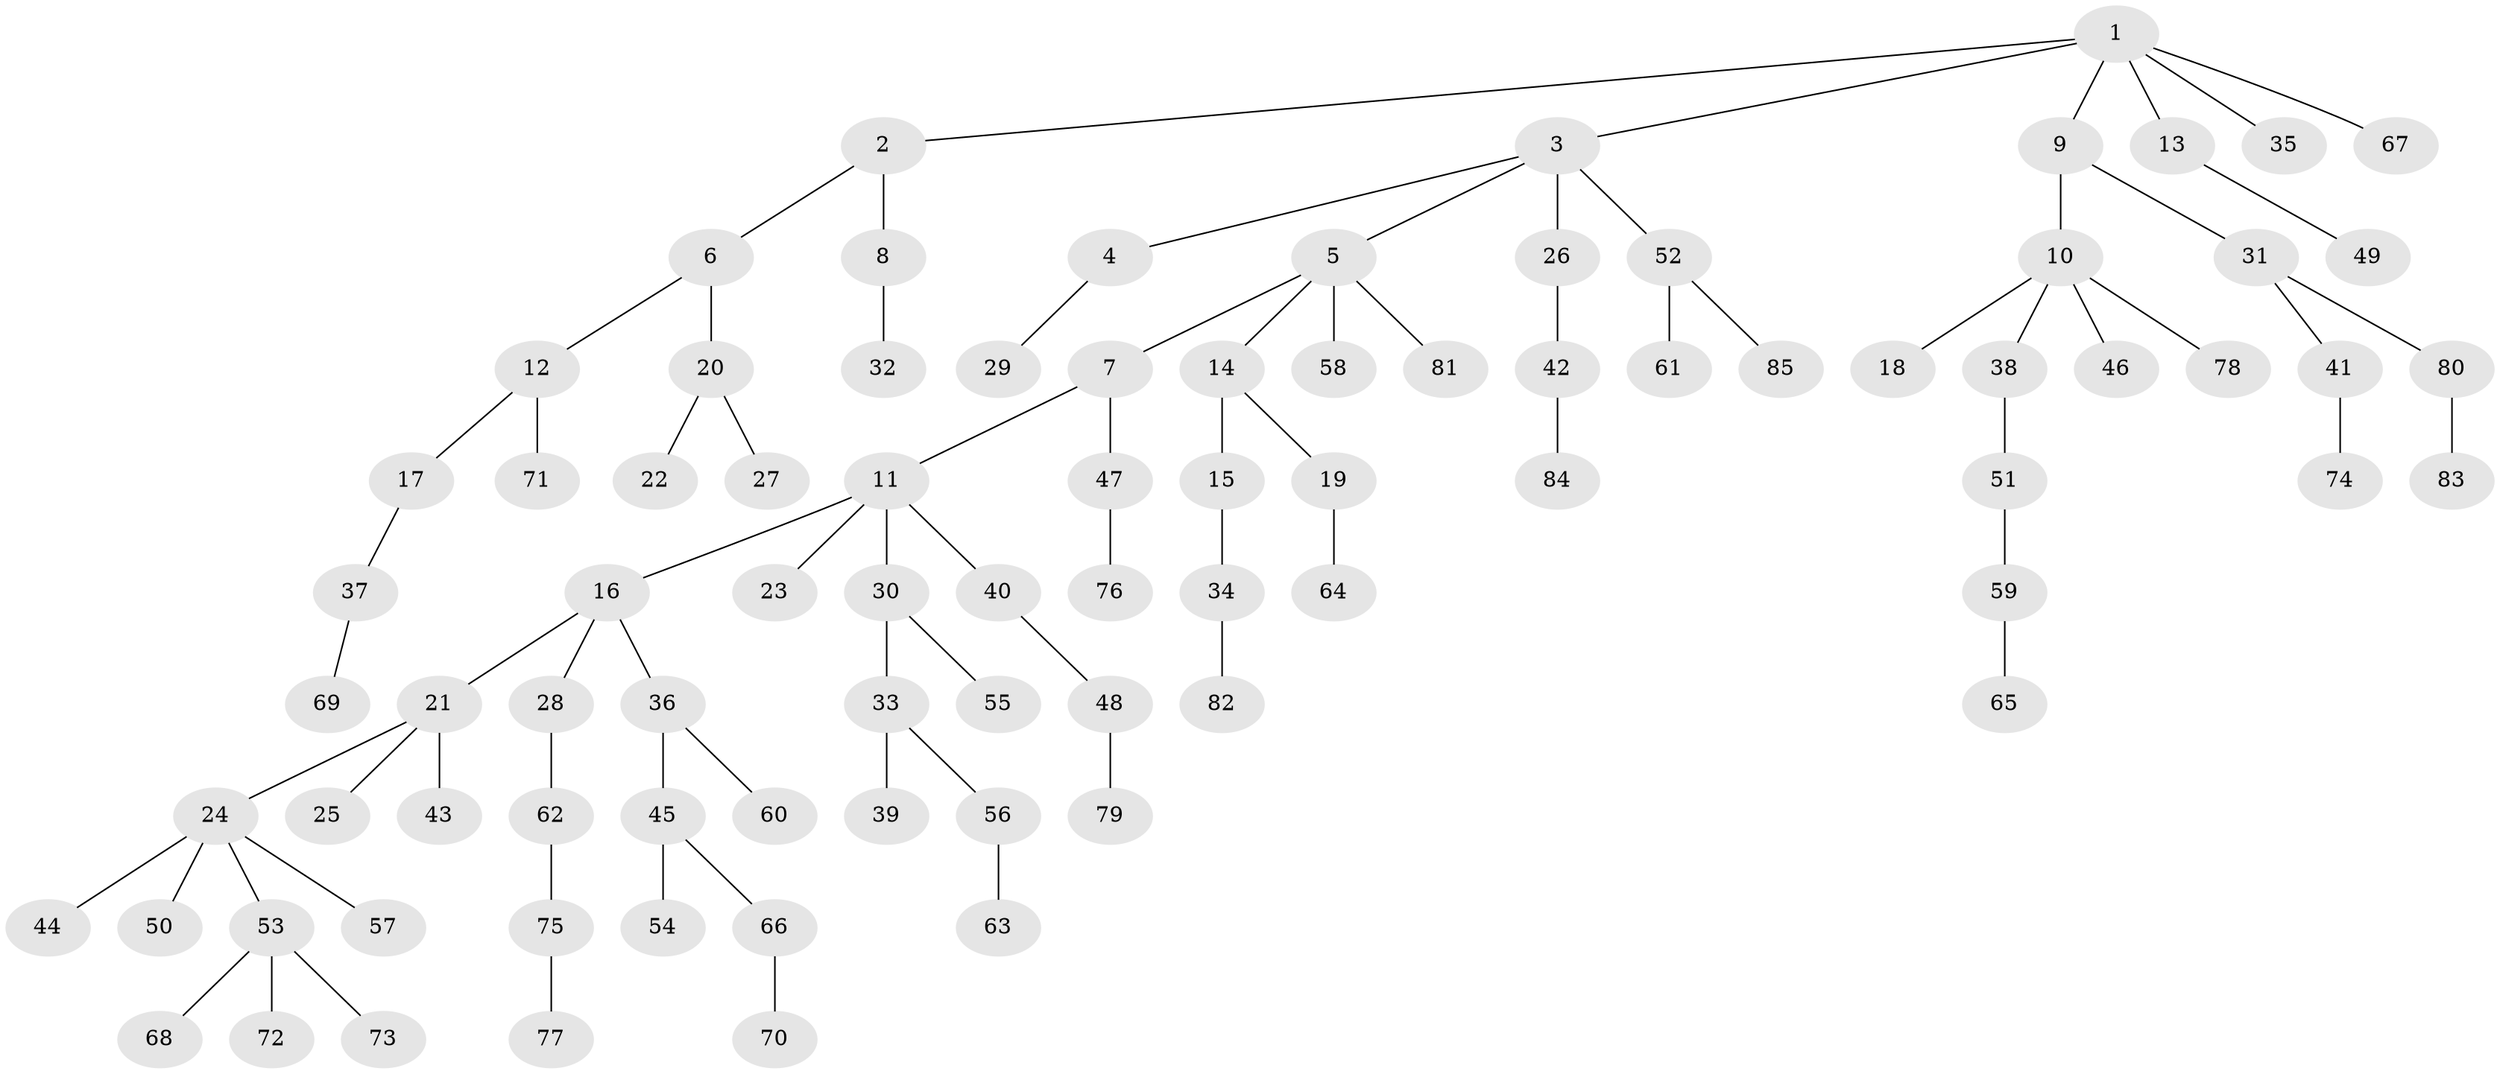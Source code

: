 // coarse degree distribution, {7: 0.01818181818181818, 4: 0.09090909090909091, 5: 0.01818181818181818, 6: 0.03636363636363636, 3: 0.07272727272727272, 1: 0.5818181818181818, 2: 0.18181818181818182}
// Generated by graph-tools (version 1.1) at 2025/24/03/03/25 07:24:06]
// undirected, 85 vertices, 84 edges
graph export_dot {
graph [start="1"]
  node [color=gray90,style=filled];
  1;
  2;
  3;
  4;
  5;
  6;
  7;
  8;
  9;
  10;
  11;
  12;
  13;
  14;
  15;
  16;
  17;
  18;
  19;
  20;
  21;
  22;
  23;
  24;
  25;
  26;
  27;
  28;
  29;
  30;
  31;
  32;
  33;
  34;
  35;
  36;
  37;
  38;
  39;
  40;
  41;
  42;
  43;
  44;
  45;
  46;
  47;
  48;
  49;
  50;
  51;
  52;
  53;
  54;
  55;
  56;
  57;
  58;
  59;
  60;
  61;
  62;
  63;
  64;
  65;
  66;
  67;
  68;
  69;
  70;
  71;
  72;
  73;
  74;
  75;
  76;
  77;
  78;
  79;
  80;
  81;
  82;
  83;
  84;
  85;
  1 -- 2;
  1 -- 3;
  1 -- 9;
  1 -- 13;
  1 -- 35;
  1 -- 67;
  2 -- 6;
  2 -- 8;
  3 -- 4;
  3 -- 5;
  3 -- 26;
  3 -- 52;
  4 -- 29;
  5 -- 7;
  5 -- 14;
  5 -- 58;
  5 -- 81;
  6 -- 12;
  6 -- 20;
  7 -- 11;
  7 -- 47;
  8 -- 32;
  9 -- 10;
  9 -- 31;
  10 -- 18;
  10 -- 38;
  10 -- 46;
  10 -- 78;
  11 -- 16;
  11 -- 23;
  11 -- 30;
  11 -- 40;
  12 -- 17;
  12 -- 71;
  13 -- 49;
  14 -- 15;
  14 -- 19;
  15 -- 34;
  16 -- 21;
  16 -- 28;
  16 -- 36;
  17 -- 37;
  19 -- 64;
  20 -- 22;
  20 -- 27;
  21 -- 24;
  21 -- 25;
  21 -- 43;
  24 -- 44;
  24 -- 50;
  24 -- 53;
  24 -- 57;
  26 -- 42;
  28 -- 62;
  30 -- 33;
  30 -- 55;
  31 -- 41;
  31 -- 80;
  33 -- 39;
  33 -- 56;
  34 -- 82;
  36 -- 45;
  36 -- 60;
  37 -- 69;
  38 -- 51;
  40 -- 48;
  41 -- 74;
  42 -- 84;
  45 -- 54;
  45 -- 66;
  47 -- 76;
  48 -- 79;
  51 -- 59;
  52 -- 61;
  52 -- 85;
  53 -- 68;
  53 -- 72;
  53 -- 73;
  56 -- 63;
  59 -- 65;
  62 -- 75;
  66 -- 70;
  75 -- 77;
  80 -- 83;
}
